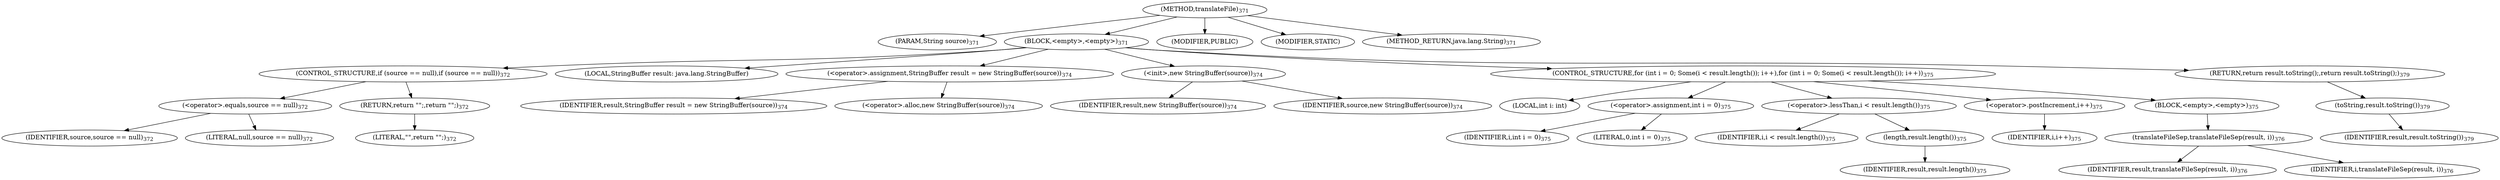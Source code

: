 digraph "translateFile" {  
"832" [label = <(METHOD,translateFile)<SUB>371</SUB>> ]
"833" [label = <(PARAM,String source)<SUB>371</SUB>> ]
"834" [label = <(BLOCK,&lt;empty&gt;,&lt;empty&gt;)<SUB>371</SUB>> ]
"835" [label = <(CONTROL_STRUCTURE,if (source == null),if (source == null))<SUB>372</SUB>> ]
"836" [label = <(&lt;operator&gt;.equals,source == null)<SUB>372</SUB>> ]
"837" [label = <(IDENTIFIER,source,source == null)<SUB>372</SUB>> ]
"838" [label = <(LITERAL,null,source == null)<SUB>372</SUB>> ]
"839" [label = <(RETURN,return &quot;&quot;;,return &quot;&quot;;)<SUB>372</SUB>> ]
"840" [label = <(LITERAL,&quot;&quot;,return &quot;&quot;;)<SUB>372</SUB>> ]
"73" [label = <(LOCAL,StringBuffer result: java.lang.StringBuffer)> ]
"841" [label = <(&lt;operator&gt;.assignment,StringBuffer result = new StringBuffer(source))<SUB>374</SUB>> ]
"842" [label = <(IDENTIFIER,result,StringBuffer result = new StringBuffer(source))<SUB>374</SUB>> ]
"843" [label = <(&lt;operator&gt;.alloc,new StringBuffer(source))<SUB>374</SUB>> ]
"844" [label = <(&lt;init&gt;,new StringBuffer(source))<SUB>374</SUB>> ]
"72" [label = <(IDENTIFIER,result,new StringBuffer(source))<SUB>374</SUB>> ]
"845" [label = <(IDENTIFIER,source,new StringBuffer(source))<SUB>374</SUB>> ]
"846" [label = <(CONTROL_STRUCTURE,for (int i = 0; Some(i &lt; result.length()); i++),for (int i = 0; Some(i &lt; result.length()); i++))<SUB>375</SUB>> ]
"847" [label = <(LOCAL,int i: int)> ]
"848" [label = <(&lt;operator&gt;.assignment,int i = 0)<SUB>375</SUB>> ]
"849" [label = <(IDENTIFIER,i,int i = 0)<SUB>375</SUB>> ]
"850" [label = <(LITERAL,0,int i = 0)<SUB>375</SUB>> ]
"851" [label = <(&lt;operator&gt;.lessThan,i &lt; result.length())<SUB>375</SUB>> ]
"852" [label = <(IDENTIFIER,i,i &lt; result.length())<SUB>375</SUB>> ]
"853" [label = <(length,result.length())<SUB>375</SUB>> ]
"854" [label = <(IDENTIFIER,result,result.length())<SUB>375</SUB>> ]
"855" [label = <(&lt;operator&gt;.postIncrement,i++)<SUB>375</SUB>> ]
"856" [label = <(IDENTIFIER,i,i++)<SUB>375</SUB>> ]
"857" [label = <(BLOCK,&lt;empty&gt;,&lt;empty&gt;)<SUB>375</SUB>> ]
"858" [label = <(translateFileSep,translateFileSep(result, i))<SUB>376</SUB>> ]
"859" [label = <(IDENTIFIER,result,translateFileSep(result, i))<SUB>376</SUB>> ]
"860" [label = <(IDENTIFIER,i,translateFileSep(result, i))<SUB>376</SUB>> ]
"861" [label = <(RETURN,return result.toString();,return result.toString();)<SUB>379</SUB>> ]
"862" [label = <(toString,result.toString())<SUB>379</SUB>> ]
"863" [label = <(IDENTIFIER,result,result.toString())<SUB>379</SUB>> ]
"864" [label = <(MODIFIER,PUBLIC)> ]
"865" [label = <(MODIFIER,STATIC)> ]
"866" [label = <(METHOD_RETURN,java.lang.String)<SUB>371</SUB>> ]
  "832" -> "833" 
  "832" -> "834" 
  "832" -> "864" 
  "832" -> "865" 
  "832" -> "866" 
  "834" -> "835" 
  "834" -> "73" 
  "834" -> "841" 
  "834" -> "844" 
  "834" -> "846" 
  "834" -> "861" 
  "835" -> "836" 
  "835" -> "839" 
  "836" -> "837" 
  "836" -> "838" 
  "839" -> "840" 
  "841" -> "842" 
  "841" -> "843" 
  "844" -> "72" 
  "844" -> "845" 
  "846" -> "847" 
  "846" -> "848" 
  "846" -> "851" 
  "846" -> "855" 
  "846" -> "857" 
  "848" -> "849" 
  "848" -> "850" 
  "851" -> "852" 
  "851" -> "853" 
  "853" -> "854" 
  "855" -> "856" 
  "857" -> "858" 
  "858" -> "859" 
  "858" -> "860" 
  "861" -> "862" 
  "862" -> "863" 
}
